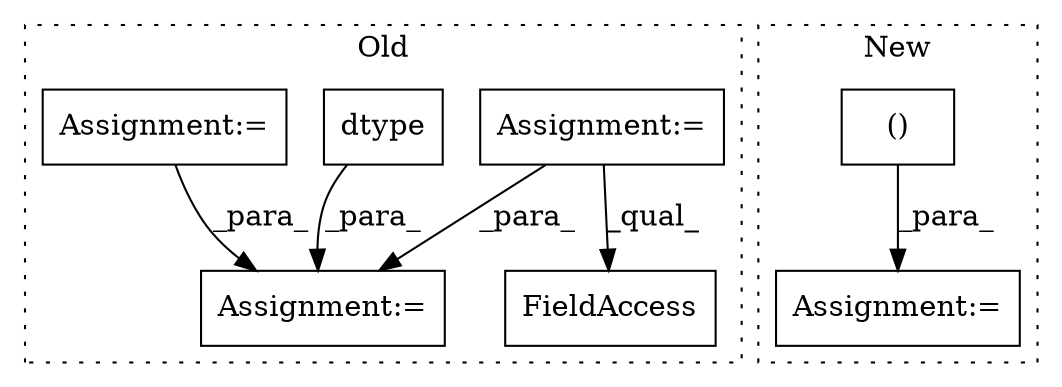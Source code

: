 digraph G {
subgraph cluster0 {
1 [label="dtype" a="32" s="1042,1074" l="6,1" shape="box"];
3 [label="Assignment:=" a="7" s="1331" l="1" shape="box"];
5 [label="Assignment:=" a="7" s="638" l="4" shape="box"];
6 [label="Assignment:=" a="7" s="1431" l="28" shape="box"];
7 [label="FieldAccess" a="22" s="1332" l="10" shape="box"];
label = "Old";
style="dotted";
}
subgraph cluster1 {
2 [label="()" a="106" s="753" l="82" shape="box"];
4 [label="Assignment:=" a="7" s="1094" l="1" shape="box"];
label = "New";
style="dotted";
}
1 -> 3 [label="_para_"];
2 -> 4 [label="_para_"];
5 -> 3 [label="_para_"];
5 -> 7 [label="_qual_"];
6 -> 3 [label="_para_"];
}